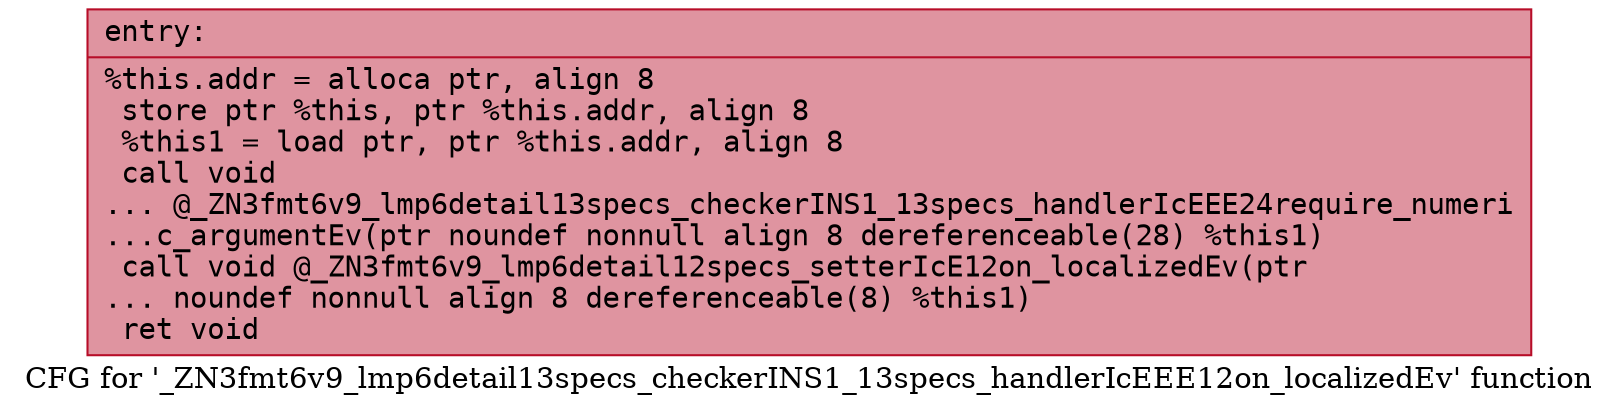 digraph "CFG for '_ZN3fmt6v9_lmp6detail13specs_checkerINS1_13specs_handlerIcEEE12on_localizedEv' function" {
	label="CFG for '_ZN3fmt6v9_lmp6detail13specs_checkerINS1_13specs_handlerIcEEE12on_localizedEv' function";

	Node0x55fec34e7680 [shape=record,color="#b70d28ff", style=filled, fillcolor="#b70d2870" fontname="Courier",label="{entry:\l|  %this.addr = alloca ptr, align 8\l  store ptr %this, ptr %this.addr, align 8\l  %this1 = load ptr, ptr %this.addr, align 8\l  call void\l... @_ZN3fmt6v9_lmp6detail13specs_checkerINS1_13specs_handlerIcEEE24require_numeri\l...c_argumentEv(ptr noundef nonnull align 8 dereferenceable(28) %this1)\l  call void @_ZN3fmt6v9_lmp6detail12specs_setterIcE12on_localizedEv(ptr\l... noundef nonnull align 8 dereferenceable(8) %this1)\l  ret void\l}"];
}
